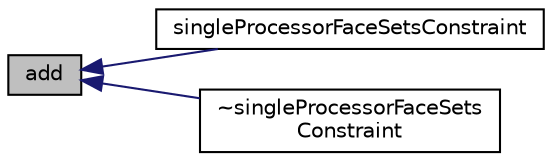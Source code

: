 digraph "add"
{
  bgcolor="transparent";
  edge [fontname="Helvetica",fontsize="10",labelfontname="Helvetica",labelfontsize="10"];
  node [fontname="Helvetica",fontsize="10",shape=record];
  rankdir="LR";
  Node1 [label="add",height=0.2,width=0.4,color="black", fillcolor="grey75", style="filled", fontcolor="black"];
  Node1 -> Node2 [dir="back",color="midnightblue",fontsize="10",style="solid",fontname="Helvetica"];
  Node2 [label="singleProcessorFaceSetsConstraint",height=0.2,width=0.4,color="black",URL="$a02402.html#a4bf32cac2c57bc309e9e4409e4991aab",tooltip="Construct from components. "];
  Node1 -> Node3 [dir="back",color="midnightblue",fontsize="10",style="solid",fontname="Helvetica"];
  Node3 [label="~singleProcessorFaceSets\lConstraint",height=0.2,width=0.4,color="black",URL="$a02402.html#a452c30730cbcc7dc27eb648bbc89849f",tooltip="Destructor. "];
}
